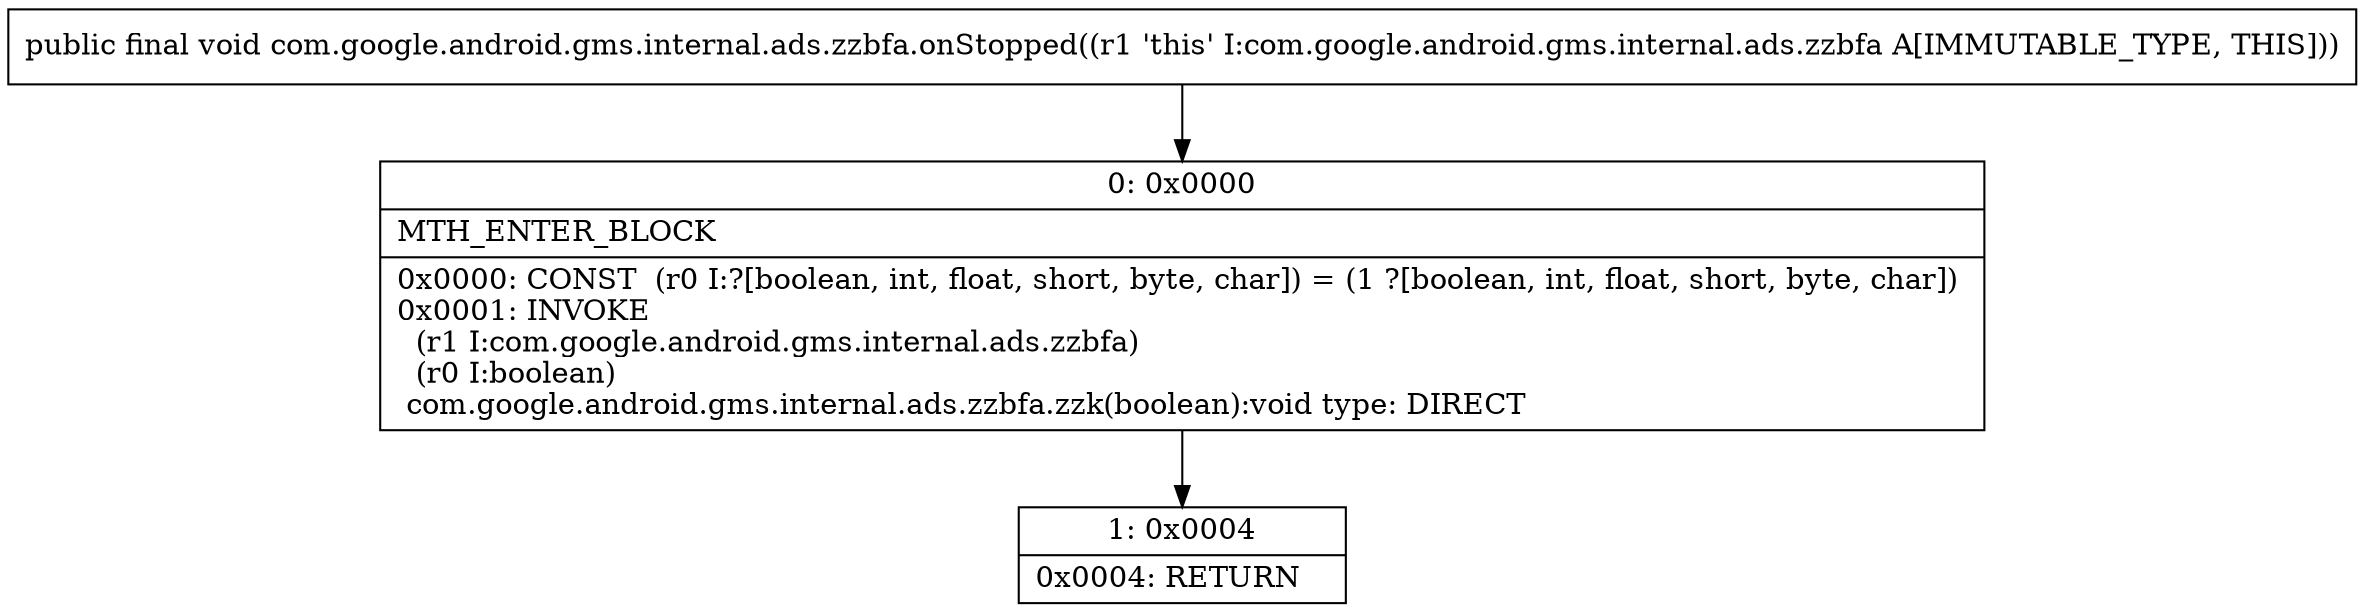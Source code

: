 digraph "CFG forcom.google.android.gms.internal.ads.zzbfa.onStopped()V" {
Node_0 [shape=record,label="{0\:\ 0x0000|MTH_ENTER_BLOCK\l|0x0000: CONST  (r0 I:?[boolean, int, float, short, byte, char]) = (1 ?[boolean, int, float, short, byte, char]) \l0x0001: INVOKE  \l  (r1 I:com.google.android.gms.internal.ads.zzbfa)\l  (r0 I:boolean)\l com.google.android.gms.internal.ads.zzbfa.zzk(boolean):void type: DIRECT \l}"];
Node_1 [shape=record,label="{1\:\ 0x0004|0x0004: RETURN   \l}"];
MethodNode[shape=record,label="{public final void com.google.android.gms.internal.ads.zzbfa.onStopped((r1 'this' I:com.google.android.gms.internal.ads.zzbfa A[IMMUTABLE_TYPE, THIS])) }"];
MethodNode -> Node_0;
Node_0 -> Node_1;
}

